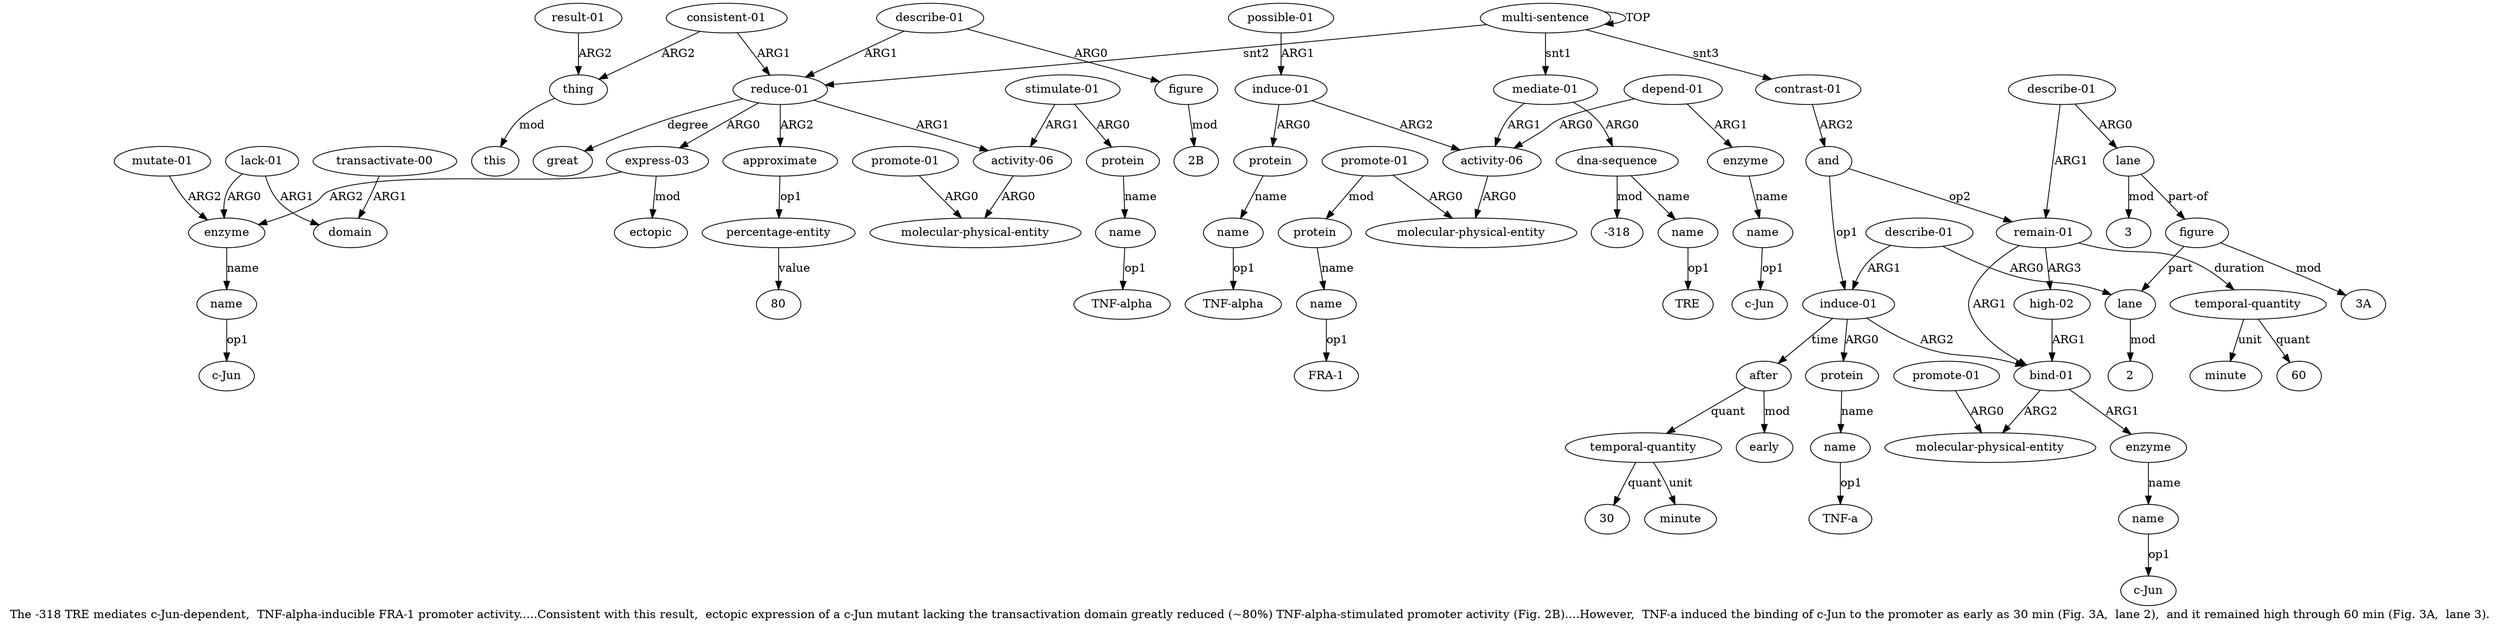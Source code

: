 digraph  {
	graph [label="The -318 TRE mediates c-Jun-dependent,  TNF-alpha-inducible FRA-1 promoter activity.....Consistent with this result,  ectopic expression \
of a c-Jun mutant lacking the transactivation domain greatly reduced (~80%) TNF-alpha-stimulated promoter activity (Fig. 2B)....However,  \
TNF-a induced the binding of c-Jun to the promoter as early as 30 min (Fig. 3A,  lane 2),  and it remained high through 60 min (\
Fig. 3A,  lane 3)."];
	node [label="\N"];
	a20	 [color=black,
		gold_ind=20,
		gold_label="mutate-01",
		label="mutate-01",
		test_ind=20,
		test_label="mutate-01"];
	a18	 [color=black,
		gold_ind=18,
		gold_label=enzyme,
		label=enzyme,
		test_ind=18,
		test_label=enzyme];
	a20 -> a18 [key=0,
	color=black,
	gold_label=ARG2,
	label=ARG2,
	test_label=ARG2];
a21 [color=black,
	gold_ind=21,
	gold_label="lack-01",
	label="lack-01",
	test_ind=21,
	test_label="lack-01"];
a22 [color=black,
	gold_ind=22,
	gold_label=domain,
	label=domain,
	test_ind=22,
	test_label=domain];
a21 -> a22 [key=0,
color=black,
gold_label=ARG1,
label=ARG1,
test_label=ARG1];
a21 -> a18 [key=0,
color=black,
gold_label=ARG0,
label=ARG0,
test_label=ARG0];
a23 [color=black,
gold_ind=23,
gold_label="transactivate-00",
label="transactivate-00",
test_ind=23,
test_label="transactivate-00"];
a23 -> a22 [key=0,
color=black,
gold_label=ARG1,
label=ARG1,
test_label=ARG1];
a24 [color=black,
gold_ind=24,
gold_label=ectopic,
label=ectopic,
test_ind=24,
test_label=ectopic];
a25 [color=black,
gold_ind=25,
gold_label="activity-06",
label="activity-06",
test_ind=25,
test_label="activity-06"];
a26 [color=black,
gold_ind=26,
gold_label="molecular-physical-entity",
label="molecular-physical-entity",
test_ind=26,
test_label="molecular-physical-entity"];
a25 -> a26 [key=0,
color=black,
gold_label=ARG0,
label=ARG0,
test_label=ARG0];
a27 [color=black,
gold_ind=27,
gold_label="promote-01",
label="promote-01",
test_ind=27,
test_label="promote-01"];
a27 -> a26 [key=0,
color=black,
gold_label=ARG0,
label=ARG0,
test_label=ARG0];
a28 [color=black,
gold_ind=28,
gold_label="stimulate-01",
label="stimulate-01",
test_ind=28,
test_label="stimulate-01"];
a28 -> a25 [key=0,
color=black,
gold_label=ARG1,
label=ARG1,
test_label=ARG1];
a29 [color=black,
gold_ind=29,
gold_label=protein,
label=protein,
test_ind=29,
test_label=protein];
a28 -> a29 [key=0,
color=black,
gold_label=ARG0,
label=ARG0,
test_label=ARG0];
a30 [color=black,
gold_ind=30,
gold_label=name,
label=name,
test_ind=30,
test_label=name];
a29 -> a30 [key=0,
color=black,
gold_label=name,
label=name,
test_label=name];
a60 [color=black,
gold_ind=60,
gold_label=minute,
label=minute,
test_ind=60,
test_label=minute];
a31 [color=black,
gold_ind=31,
gold_label=approximate,
label=approximate,
test_ind=31,
test_label=approximate];
a32 [color=black,
gold_ind=32,
gold_label="percentage-entity",
label="percentage-entity",
test_ind=32,
test_label="percentage-entity"];
a31 -> a32 [key=0,
color=black,
gold_label=op1,
label=op1,
test_label=op1];
a62 [color=black,
gold_ind=62,
gold_label=lane,
label=lane,
test_ind=62,
test_label=lane];
"a62 3" [color=black,
gold_ind=-1,
gold_label=3,
label=3,
test_ind=-1,
test_label=3];
a62 -> "a62 3" [key=0,
color=black,
gold_label=mod,
label=mod,
test_label=mod];
a56 [color=black,
gold_ind=56,
gold_label=figure,
label=figure,
test_ind=56,
test_label=figure];
a62 -> a56 [key=0,
color=black,
gold_label="part-of",
label="part-of",
test_label="part-of"];
"a56 3A" [color=black,
gold_ind=-1,
gold_label="3A",
label="3A",
test_ind=-1,
test_label="3A"];
"a30 TNF-alpha" [color=black,
gold_ind=-1,
gold_label="TNF-alpha",
label="TNF-alpha",
test_ind=-1,
test_label="TNF-alpha"];
a30 -> "a30 TNF-alpha" [key=0,
color=black,
gold_label=op1,
label=op1,
test_label=op1];
"a11 c-Jun" [color=black,
gold_ind=-1,
gold_label="c-Jun",
label="c-Jun",
test_ind=-1,
test_label="c-Jun"];
a37 [color=black,
gold_ind=37,
gold_label="result-01",
label="result-01",
test_ind=37,
test_label="result-01"];
a35 [color=black,
gold_ind=35,
gold_label=thing,
label=thing,
test_ind=35,
test_label=thing];
a37 -> a35 [key=0,
color=black,
gold_label=ARG2,
label=ARG2,
test_label=ARG2];
a36 [color=black,
gold_ind=36,
gold_label=this,
label=this,
test_ind=36,
test_label=this];
a33 [color=black,
gold_ind=33,
gold_label=great,
label=great,
test_ind=33,
test_label=great];
a35 -> a36 [key=0,
color=black,
gold_label=mod,
label=mod,
test_label=mod];
"a44 TNF-a" [color=black,
gold_ind=-1,
gold_label="TNF-a",
label="TNF-a",
test_ind=-1,
test_label="TNF-a"];
"a14 TNF-alpha" [color=black,
gold_ind=-1,
gold_label="TNF-alpha",
label="TNF-alpha",
test_ind=-1,
test_label="TNF-alpha"];
"a32 80" [color=black,
gold_ind=-1,
gold_label=80,
label=80,
test_ind=-1,
test_label=80];
a34 [color=black,
gold_ind=34,
gold_label="consistent-01",
label="consistent-01",
test_ind=34,
test_label="consistent-01"];
a34 -> a35 [key=0,
color=black,
gold_label=ARG2,
label=ARG2,
test_label=ARG2];
a16 [color=black,
gold_ind=16,
gold_label="reduce-01",
label="reduce-01",
test_ind=16,
test_label="reduce-01"];
a34 -> a16 [key=0,
color=black,
gold_label=ARG1,
label=ARG1,
test_label=ARG1];
a51 [color=black,
gold_ind=51,
gold_label=early,
label=early,
test_ind=51,
test_label=early];
a50 [color=black,
gold_ind=50,
gold_label=after,
label=after,
test_ind=50,
test_label=after];
a50 -> a51 [key=0,
color=black,
gold_label=mod,
label=mod,
test_label=mod];
a52 [color=black,
gold_ind=52,
gold_label="temporal-quantity",
label="temporal-quantity",
test_ind=52,
test_label="temporal-quantity"];
a50 -> a52 [key=0,
color=black,
gold_label=quant,
label=quant,
test_label=quant];
a53 [color=black,
gold_ind=53,
gold_label=minute,
label=minute,
test_ind=53,
test_label=minute];
a52 -> a53 [key=0,
color=black,
gold_label=unit,
label=unit,
test_label=unit];
"a52 30" [color=black,
gold_ind=-1,
gold_label=30,
label=30,
test_ind=-1,
test_label=30];
a52 -> "a52 30" [key=0,
color=black,
gold_label=quant,
label=quant,
test_label=quant];
a55 [color=black,
gold_ind=55,
gold_label=lane,
label=lane,
test_ind=55,
test_label=lane];
"a55 2" [color=black,
gold_ind=-1,
gold_label=2,
label=2,
test_ind=-1,
test_label=2];
a55 -> "a55 2" [key=0,
color=black,
gold_label=mod,
label=mod,
test_label=mod];
a54 [color=black,
gold_ind=54,
gold_label="describe-01",
label="describe-01",
test_ind=54,
test_label="describe-01"];
a54 -> a55 [key=0,
color=black,
gold_label=ARG0,
label=ARG0,
test_label=ARG0];
a42 [color=black,
gold_ind=42,
gold_label="induce-01",
label="induce-01",
test_ind=42,
test_label="induce-01"];
a54 -> a42 [key=0,
color=black,
gold_label=ARG1,
label=ARG1,
test_label=ARG1];
a57 [color=black,
gold_ind=57,
gold_label="remain-01",
label="remain-01",
test_ind=57,
test_label="remain-01"];
a59 [color=black,
gold_ind=59,
gold_label="temporal-quantity",
label="temporal-quantity",
test_ind=59,
test_label="temporal-quantity"];
a57 -> a59 [key=0,
color=black,
gold_label=duration,
label=duration,
test_label=duration];
a58 [color=black,
gold_ind=58,
gold_label="high-02",
label="high-02",
test_ind=58,
test_label="high-02"];
a57 -> a58 [key=0,
color=black,
gold_label=ARG3,
label=ARG3,
test_label=ARG3];
a45 [color=black,
gold_ind=45,
gold_label="bind-01",
label="bind-01",
test_ind=45,
test_label="bind-01"];
a57 -> a45 [key=0,
color=black,
gold_label=ARG1,
label=ARG1,
test_label=ARG1];
a56 -> "a56 3A" [key=0,
color=black,
gold_label=mod,
label=mod,
test_label=mod];
a56 -> a55 [key=0,
color=black,
gold_label=part,
label=part,
test_label=part];
a59 -> a60 [key=0,
color=black,
gold_label=unit,
label=unit,
test_label=unit];
"a59 60" [color=black,
gold_ind=-1,
gold_label=60,
label=60,
test_ind=-1,
test_label=60];
a59 -> "a59 60" [key=0,
color=black,
gold_label=quant,
label=quant,
test_label=quant];
a58 -> a45 [key=0,
color=black,
gold_label=ARG1,
label=ARG1,
test_label=ARG1];
a32 -> "a32 80" [key=0,
color=black,
gold_label=value,
label=value,
test_label=value];
a15 [color=black,
gold_ind=15,
gold_label="possible-01",
label="possible-01",
test_ind=15,
test_label="possible-01"];
a12 [color=black,
gold_ind=12,
gold_label="induce-01",
label="induce-01",
test_ind=12,
test_label="induce-01"];
a15 -> a12 [key=0,
color=black,
gold_label=ARG1,
label=ARG1,
test_label=ARG1];
a14 [color=black,
gold_ind=14,
gold_label=name,
label=name,
test_ind=14,
test_label=name];
a14 -> "a14 TNF-alpha" [key=0,
color=black,
gold_label=op1,
label=op1,
test_label=op1];
a17 [color=black,
gold_ind=17,
gold_label="express-03",
label="express-03",
test_ind=17,
test_label="express-03"];
a17 -> a24 [key=0,
color=black,
gold_label=mod,
label=mod,
test_label=mod];
a17 -> a18 [key=0,
color=black,
gold_label=ARG2,
label=ARG2,
test_label=ARG2];
a16 -> a25 [key=0,
color=black,
gold_label=ARG1,
label=ARG1,
test_label=ARG1];
a16 -> a31 [key=0,
color=black,
gold_label=ARG2,
label=ARG2,
test_label=ARG2];
a16 -> a33 [key=0,
color=black,
gold_label=degree,
label=degree,
test_label=degree];
a16 -> a17 [key=0,
color=black,
gold_label=ARG0,
label=ARG0,
test_label=ARG0];
a11 [color=black,
gold_ind=11,
gold_label=name,
label=name,
test_ind=11,
test_label=name];
a11 -> "a11 c-Jun" [key=0,
color=black,
gold_label=op1,
label=op1,
test_label=op1];
a10 [color=black,
gold_ind=10,
gold_label=enzyme,
label=enzyme,
test_ind=10,
test_label=enzyme];
a10 -> a11 [key=0,
color=black,
gold_label=name,
label=name,
test_label=name];
a13 [color=black,
gold_ind=13,
gold_label=protein,
label=protein,
test_ind=13,
test_label=protein];
a13 -> a14 [key=0,
color=black,
gold_label=name,
label=name,
test_label=name];
a12 -> a13 [key=0,
color=black,
gold_label=ARG0,
label=ARG0,
test_label=ARG0];
a4 [color=black,
gold_ind=4,
gold_label="activity-06",
label="activity-06",
test_ind=4,
test_label="activity-06"];
a12 -> a4 [key=0,
color=black,
gold_label=ARG2,
label=ARG2,
test_label=ARG2];
a39 [color=black,
gold_ind=39,
gold_label=figure,
label=figure,
test_ind=39,
test_label=figure];
"a39 2B" [color=black,
gold_ind=-1,
gold_label="2B",
label="2B",
test_ind=-1,
test_label="2B"];
a39 -> "a39 2B" [key=0,
color=black,
gold_label=mod,
label=mod,
test_label=mod];
a38 [color=black,
gold_ind=38,
gold_label="describe-01",
label="describe-01",
test_ind=38,
test_label="describe-01"];
a38 -> a16 [key=0,
color=black,
gold_label=ARG1,
label=ARG1,
test_label=ARG1];
a38 -> a39 [key=0,
color=black,
gold_label=ARG0,
label=ARG0,
test_label=ARG0];
a19 [color=black,
gold_ind=19,
gold_label=name,
label=name,
test_ind=19,
test_label=name];
"a19 c-Jun" [color=black,
gold_ind=-1,
gold_label="c-Jun",
label="c-Jun",
test_ind=-1,
test_label="c-Jun"];
a19 -> "a19 c-Jun" [key=0,
color=black,
gold_label=op1,
label=op1,
test_label=op1];
a18 -> a19 [key=0,
color=black,
gold_label=name,
label=name,
test_label=name];
a61 [color=black,
gold_ind=61,
gold_label="describe-01",
label="describe-01",
test_ind=61,
test_label="describe-01"];
a61 -> a62 [key=0,
color=black,
gold_label=ARG0,
label=ARG0,
test_label=ARG0];
a61 -> a57 [key=0,
color=black,
gold_label=ARG1,
label=ARG1,
test_label=ARG1];
a1 [color=black,
gold_ind=1,
gold_label="mediate-01",
label="mediate-01",
test_ind=1,
test_label="mediate-01"];
a2 [color=black,
gold_ind=2,
gold_label="dna-sequence",
label="dna-sequence",
test_ind=2,
test_label="dna-sequence"];
a1 -> a2 [key=0,
color=black,
gold_label=ARG0,
label=ARG0,
test_label=ARG0];
a1 -> a4 [key=0,
color=black,
gold_label=ARG1,
label=ARG1,
test_label=ARG1];
a0 [color=black,
gold_ind=0,
gold_label="multi-sentence",
label="multi-sentence",
test_ind=0,
test_label="multi-sentence"];
a0 -> a16 [key=0,
color=black,
gold_label=snt2,
label=snt2,
test_label=snt2];
a0 -> a1 [key=0,
color=black,
gold_label=snt1,
label=snt1,
test_label=snt1];
a0 -> a0 [key=0,
color=black,
gold_label=TOP,
label=TOP,
test_label=TOP];
a40 [color=black,
gold_ind=40,
gold_label="contrast-01",
label="contrast-01",
test_ind=40,
test_label="contrast-01"];
a0 -> a40 [key=0,
color=black,
gold_label=snt3,
label=snt3,
test_label=snt3];
a3 [color=black,
gold_ind=3,
gold_label=name,
label=name,
test_ind=3,
test_label=name];
"a3 TRE" [color=black,
gold_ind=-1,
gold_label=TRE,
label=TRE,
test_ind=-1,
test_label=TRE];
a3 -> "a3 TRE" [key=0,
color=black,
gold_label=op1,
label=op1,
test_label=op1];
a2 -> a3 [key=0,
color=black,
gold_label=name,
label=name,
test_label=name];
"a2 -318" [color=black,
gold_ind=-1,
gold_label=-318,
label=-318,
test_ind=-1,
test_label=-318];
a2 -> "a2 -318" [key=0,
color=black,
gold_label=mod,
label=mod,
test_label=mod];
a5 [color=black,
gold_ind=5,
gold_label="molecular-physical-entity",
label="molecular-physical-entity",
test_ind=5,
test_label="molecular-physical-entity"];
a4 -> a5 [key=0,
color=black,
gold_label=ARG0,
label=ARG0,
test_label=ARG0];
a7 [color=black,
gold_ind=7,
gold_label=protein,
label=protein,
test_ind=7,
test_label=protein];
a8 [color=black,
gold_ind=8,
gold_label=name,
label=name,
test_ind=8,
test_label=name];
a7 -> a8 [key=0,
color=black,
gold_label=name,
label=name,
test_label=name];
a6 [color=black,
gold_ind=6,
gold_label="promote-01",
label="promote-01",
test_ind=6,
test_label="promote-01"];
a6 -> a5 [key=0,
color=black,
gold_label=ARG0,
label=ARG0,
test_label=ARG0];
a6 -> a7 [key=0,
color=black,
gold_label=mod,
label=mod,
test_label=mod];
a9 [color=black,
gold_ind=9,
gold_label="depend-01",
label="depend-01",
test_ind=9,
test_label="depend-01"];
a9 -> a10 [key=0,
color=black,
gold_label=ARG1,
label=ARG1,
test_label=ARG1];
a9 -> a4 [key=0,
color=black,
gold_label=ARG0,
label=ARG0,
test_label=ARG0];
"a8 FRA-1" [color=black,
gold_ind=-1,
gold_label="FRA-1",
label="FRA-1",
test_ind=-1,
test_label="FRA-1"];
a8 -> "a8 FRA-1" [key=0,
color=black,
gold_label=op1,
label=op1,
test_label=op1];
a46 [color=black,
gold_ind=46,
gold_label=enzyme,
label=enzyme,
test_ind=46,
test_label=enzyme];
a47 [color=black,
gold_ind=47,
gold_label=name,
label=name,
test_ind=47,
test_label=name];
a46 -> a47 [key=0,
color=black,
gold_label=name,
label=name,
test_label=name];
"a47 c-Jun" [color=black,
gold_ind=-1,
gold_label="c-Jun",
label="c-Jun",
test_ind=-1,
test_label="c-Jun"];
a47 -> "a47 c-Jun" [key=0,
color=black,
gold_label=op1,
label=op1,
test_label=op1];
a44 [color=black,
gold_ind=44,
gold_label=name,
label=name,
test_ind=44,
test_label=name];
a44 -> "a44 TNF-a" [key=0,
color=black,
gold_label=op1,
label=op1,
test_label=op1];
a45 -> a46 [key=0,
color=black,
gold_label=ARG1,
label=ARG1,
test_label=ARG1];
a48 [color=black,
gold_ind=48,
gold_label="molecular-physical-entity",
label="molecular-physical-entity",
test_ind=48,
test_label="molecular-physical-entity"];
a45 -> a48 [key=0,
color=black,
gold_label=ARG2,
label=ARG2,
test_label=ARG2];
a42 -> a50 [key=0,
color=black,
gold_label=time,
label=time,
test_label=time];
a42 -> a45 [key=0,
color=black,
gold_label=ARG2,
label=ARG2,
test_label=ARG2];
a43 [color=black,
gold_ind=43,
gold_label=protein,
label=protein,
test_ind=43,
test_label=protein];
a42 -> a43 [key=0,
color=black,
gold_label=ARG0,
label=ARG0,
test_label=ARG0];
a43 -> a44 [key=0,
color=black,
gold_label=name,
label=name,
test_label=name];
a41 [color=black,
gold_ind=41,
gold_label=and,
label=and,
test_ind=41,
test_label=and];
a40 -> a41 [key=0,
color=black,
gold_label=ARG2,
label=ARG2,
test_label=ARG2];
a41 -> a57 [key=0,
color=black,
gold_label=op2,
label=op2,
test_label=op2];
a41 -> a42 [key=0,
color=black,
gold_label=op1,
label=op1,
test_label=op1];
a49 [color=black,
gold_ind=49,
gold_label="promote-01",
label="promote-01",
test_ind=49,
test_label="promote-01"];
a49 -> a48 [key=0,
color=black,
gold_label=ARG0,
label=ARG0,
test_label=ARG0];
}

